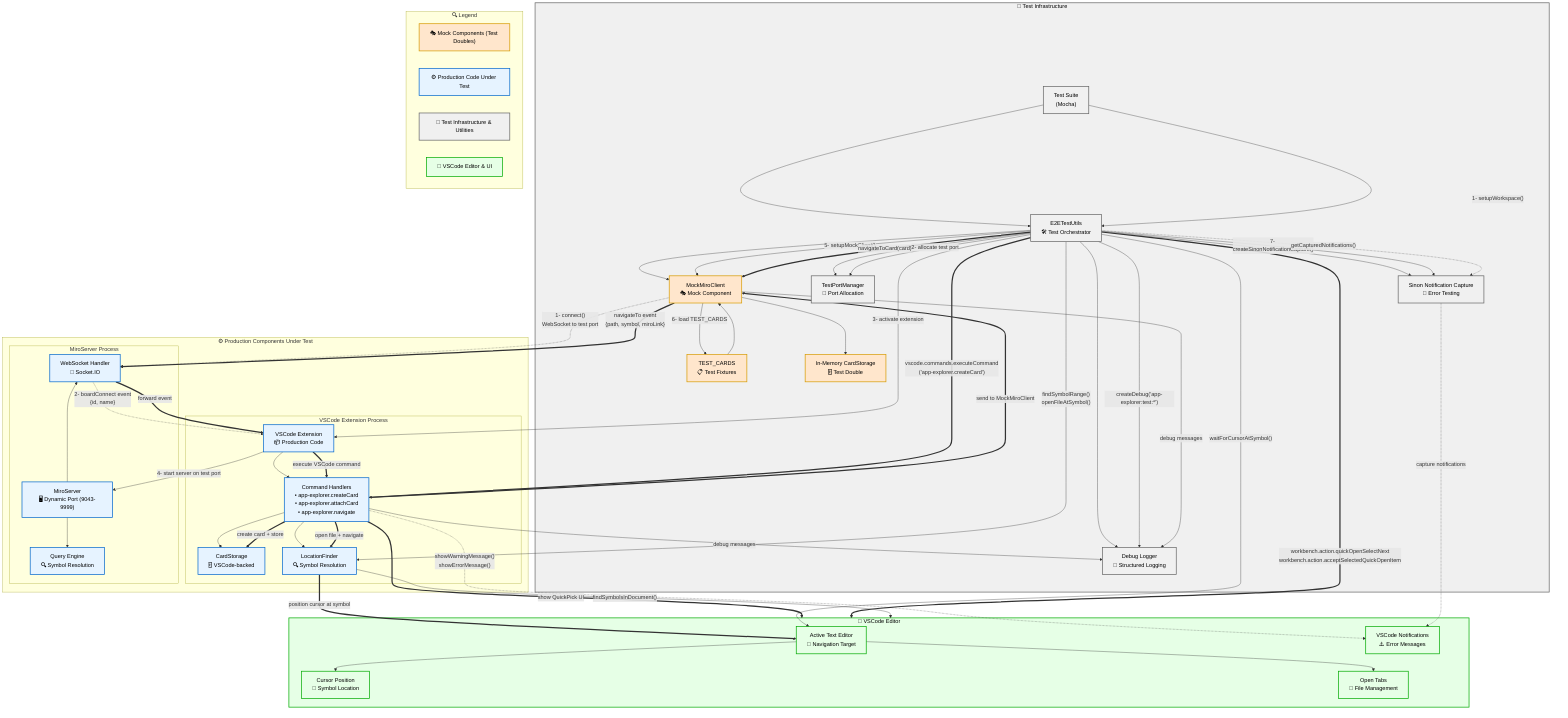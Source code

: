 graph TB
    %% Test Infrastructure (Mock Components)
    subgraph TestInfra["🧪 Test Infrastructure"]
        direction TB
        TestSuite["Test Suite<br/>(Mocha)"]
        E2EUtils["E2ETestUtils<br/>🛠️ Test Orchestrator"]
        MockClient["MockMiroClient<br/>🎭 Mock Component"]
        TestCards["TEST_CARDS<br/>📋 Test Fixtures"]
        MemStorage["In-Memory CardStorage<br/>🗄️ Test Double"]
        PortMgr["TestPortManager<br/>🔌 Port Allocation"]
        DebugLogger["Debug Logger<br/>📝 Structured Logging"]
        NotificationCapture["Sinon Notification Capture<br/>🔔 Error Testing"]

        TestSuite --> E2EUtils
        E2EUtils --> MockClient
        E2EUtils --> PortMgr
        E2EUtils --> DebugLogger
        E2EUtils --> NotificationCapture
        TestCards --> MockClient
        MockClient --> MemStorage
    end

    %% Production Components Under Test
    subgraph ProdComponents["⚙️ Production Components Under Test"]
        direction TB

        subgraph VSCodeExt["VSCode Extension Process"]
            Extension["VSCode Extension<br/>📦 Production Code"]
            Commands["Command Handlers<br/>• app-explorer.createCard<br/>• app-explorer.attachCard<br/>• app-explorer.navigate"]
            CardStorage["CardStorage<br/>🗄️ VSCode-backed"]
            LocationFinder["LocationFinder<br/>🔍 Symbol Resolution"]
        end

        subgraph ServerProcess["MiroServer Process"]
            MiroServer["MiroServer<br/>🖥️ Dynamic Port (9043-9999)"]
            WSHandler["WebSocket Handler<br/>🔌 Socket.IO"]
            QueryEngine["Query Engine<br/>🔍 Symbol Resolution"]
        end

        Extension --> Commands
        Commands --> CardStorage
        Commands --> LocationFinder
        MiroServer --> WSHandler
        MiroServer --> QueryEngine
    end

    %% VSCode Editor (Target of Navigation)
    subgraph VSCodeEditor["📝 VSCode Editor"]
        ActiveEditor["Active Text Editor<br/>🎯 Navigation Target"]
        CursorPos["Cursor Position<br/>📍 Symbol Location"]
        OpenTabs["Open Tabs<br/>📑 File Management"]
        Notifications["VSCode Notifications<br/>⚠️ Error Messages"]

        ActiveEditor --> CursorPos
        ActiveEditor --> OpenTabs
    end

    %% E2E Test Setup Flow
    TestSuite -->|"1- setupWorkspace()"| E2EUtils
    E2EUtils -->|"2- allocate test port"| PortMgr
    E2EUtils -->|"3- activate extension"| Extension
    Extension -->|"4- start server on test port"| MiroServer
    E2EUtils -->|"5- setupMockClient()"| MockClient
    MockClient -->|"6- load TEST_CARDS"| TestCards
    E2EUtils -->|"7- createSinonNotificationCapture()"| NotificationCapture

    %% WebSocket Communication Flow
    MockClient -.->|"1- connect()<br/>WebSocket to test port"| WSHandler
    WSHandler -.->|"2- boardConnect event<br/>{id, name}"| Extension

    %% Navigation Event Flow (E2E Testing)
    E2EUtils ==>|"navigateToCard(card)"| MockClient
    MockClient ==>|"navigateTo event<br/>{path, symbol, miroLink}"| WSHandler
    WSHandler ==>|"forward event"| Extension
    Extension ==>|"execute VSCode command"| Commands
    Commands ==>|"open file + navigate"| LocationFinder
    LocationFinder ==>|"position cursor at symbol"| ActiveEditor

    %% Card Creation Flow (Real Commands)
    E2EUtils ==>|"vscode.commands.executeCommand<br/>('app-explorer.createCard')"| Commands
    Commands ==>|"show QuickPick UI"| VSCodeEditor
    E2EUtils ==>|"workbench.action.quickOpenSelectNext<br/>workbench.action.acceptSelectedQuickOpenItem"| VSCodeEditor
    Commands ==>|"create card + store"| CardStorage
    Commands ==>|"send to MockMiroClient"| MockClient

    %% Error Handling Flow
    Commands -.->|"showWarningMessage()<br/>showErrorMessage()"| Notifications
    NotificationCapture -.->|"capture notifications"| Notifications
    E2EUtils -.->|"getCapturedNotifications()"| NotificationCapture

    %% Symbol Resolution Flow
    E2EUtils -->|"findSymbolRange()<br/>openFileAtSymbol()"| LocationFinder
    LocationFinder -->|"findSymbolsInDocument()"| VSCodeEditor
    E2EUtils -->|"waitForCursorAtSymbol()"| ActiveEditor

    %% Debug Logging Flow
    E2EUtils -->|"createDebug('app-explorer:test:*')"| DebugLogger
    MockClient -->|"debug messages"| DebugLogger
    Commands -->|"debug messages"| DebugLogger

    %% Styling
    classDef mockComponent fill:#FFE6CC,stroke:#D79B00,stroke-width:2px,color:#000
    classDef prodComponent fill:#E6F3FF,stroke:#0066CC,stroke-width:2px,color:#000
    classDef testInfra fill:#F0F0F0,stroke:#666,stroke-width:2px,color:#000
    classDef editor fill:#E6FFE6,stroke:#00AA00,stroke-width:2px,color:#000
    classDef utility fill:#F5F5DC,stroke:#8B4513,stroke-width:2px,color:#000

    class MockClient,TestCards,MemStorage mockComponent
    class Extension,Commands,CardStorage,LocationFinder,MiroServer,WSHandler,QueryEngine prodComponent
    class TestSuite,TestInfra,E2EUtils,PortMgr,DebugLogger,NotificationCapture testInfra
    class ActiveEditor,CursorPos,OpenTabs,VSCodeEditor,Notifications editor

    %% Legend
    subgraph Legend["🔍 Legend"]
        L1["🎭 Mock Components (Test Doubles)"]
        L2["⚙️ Production Code Under Test"]
        L3["🧪 Test Infrastructure & Utilities"]
        L4["📝 VSCode Editor & UI"]
    end

    class L1 mockComponent
    class L2 prodComponent
    class L3 testInfra
    class L4 editor